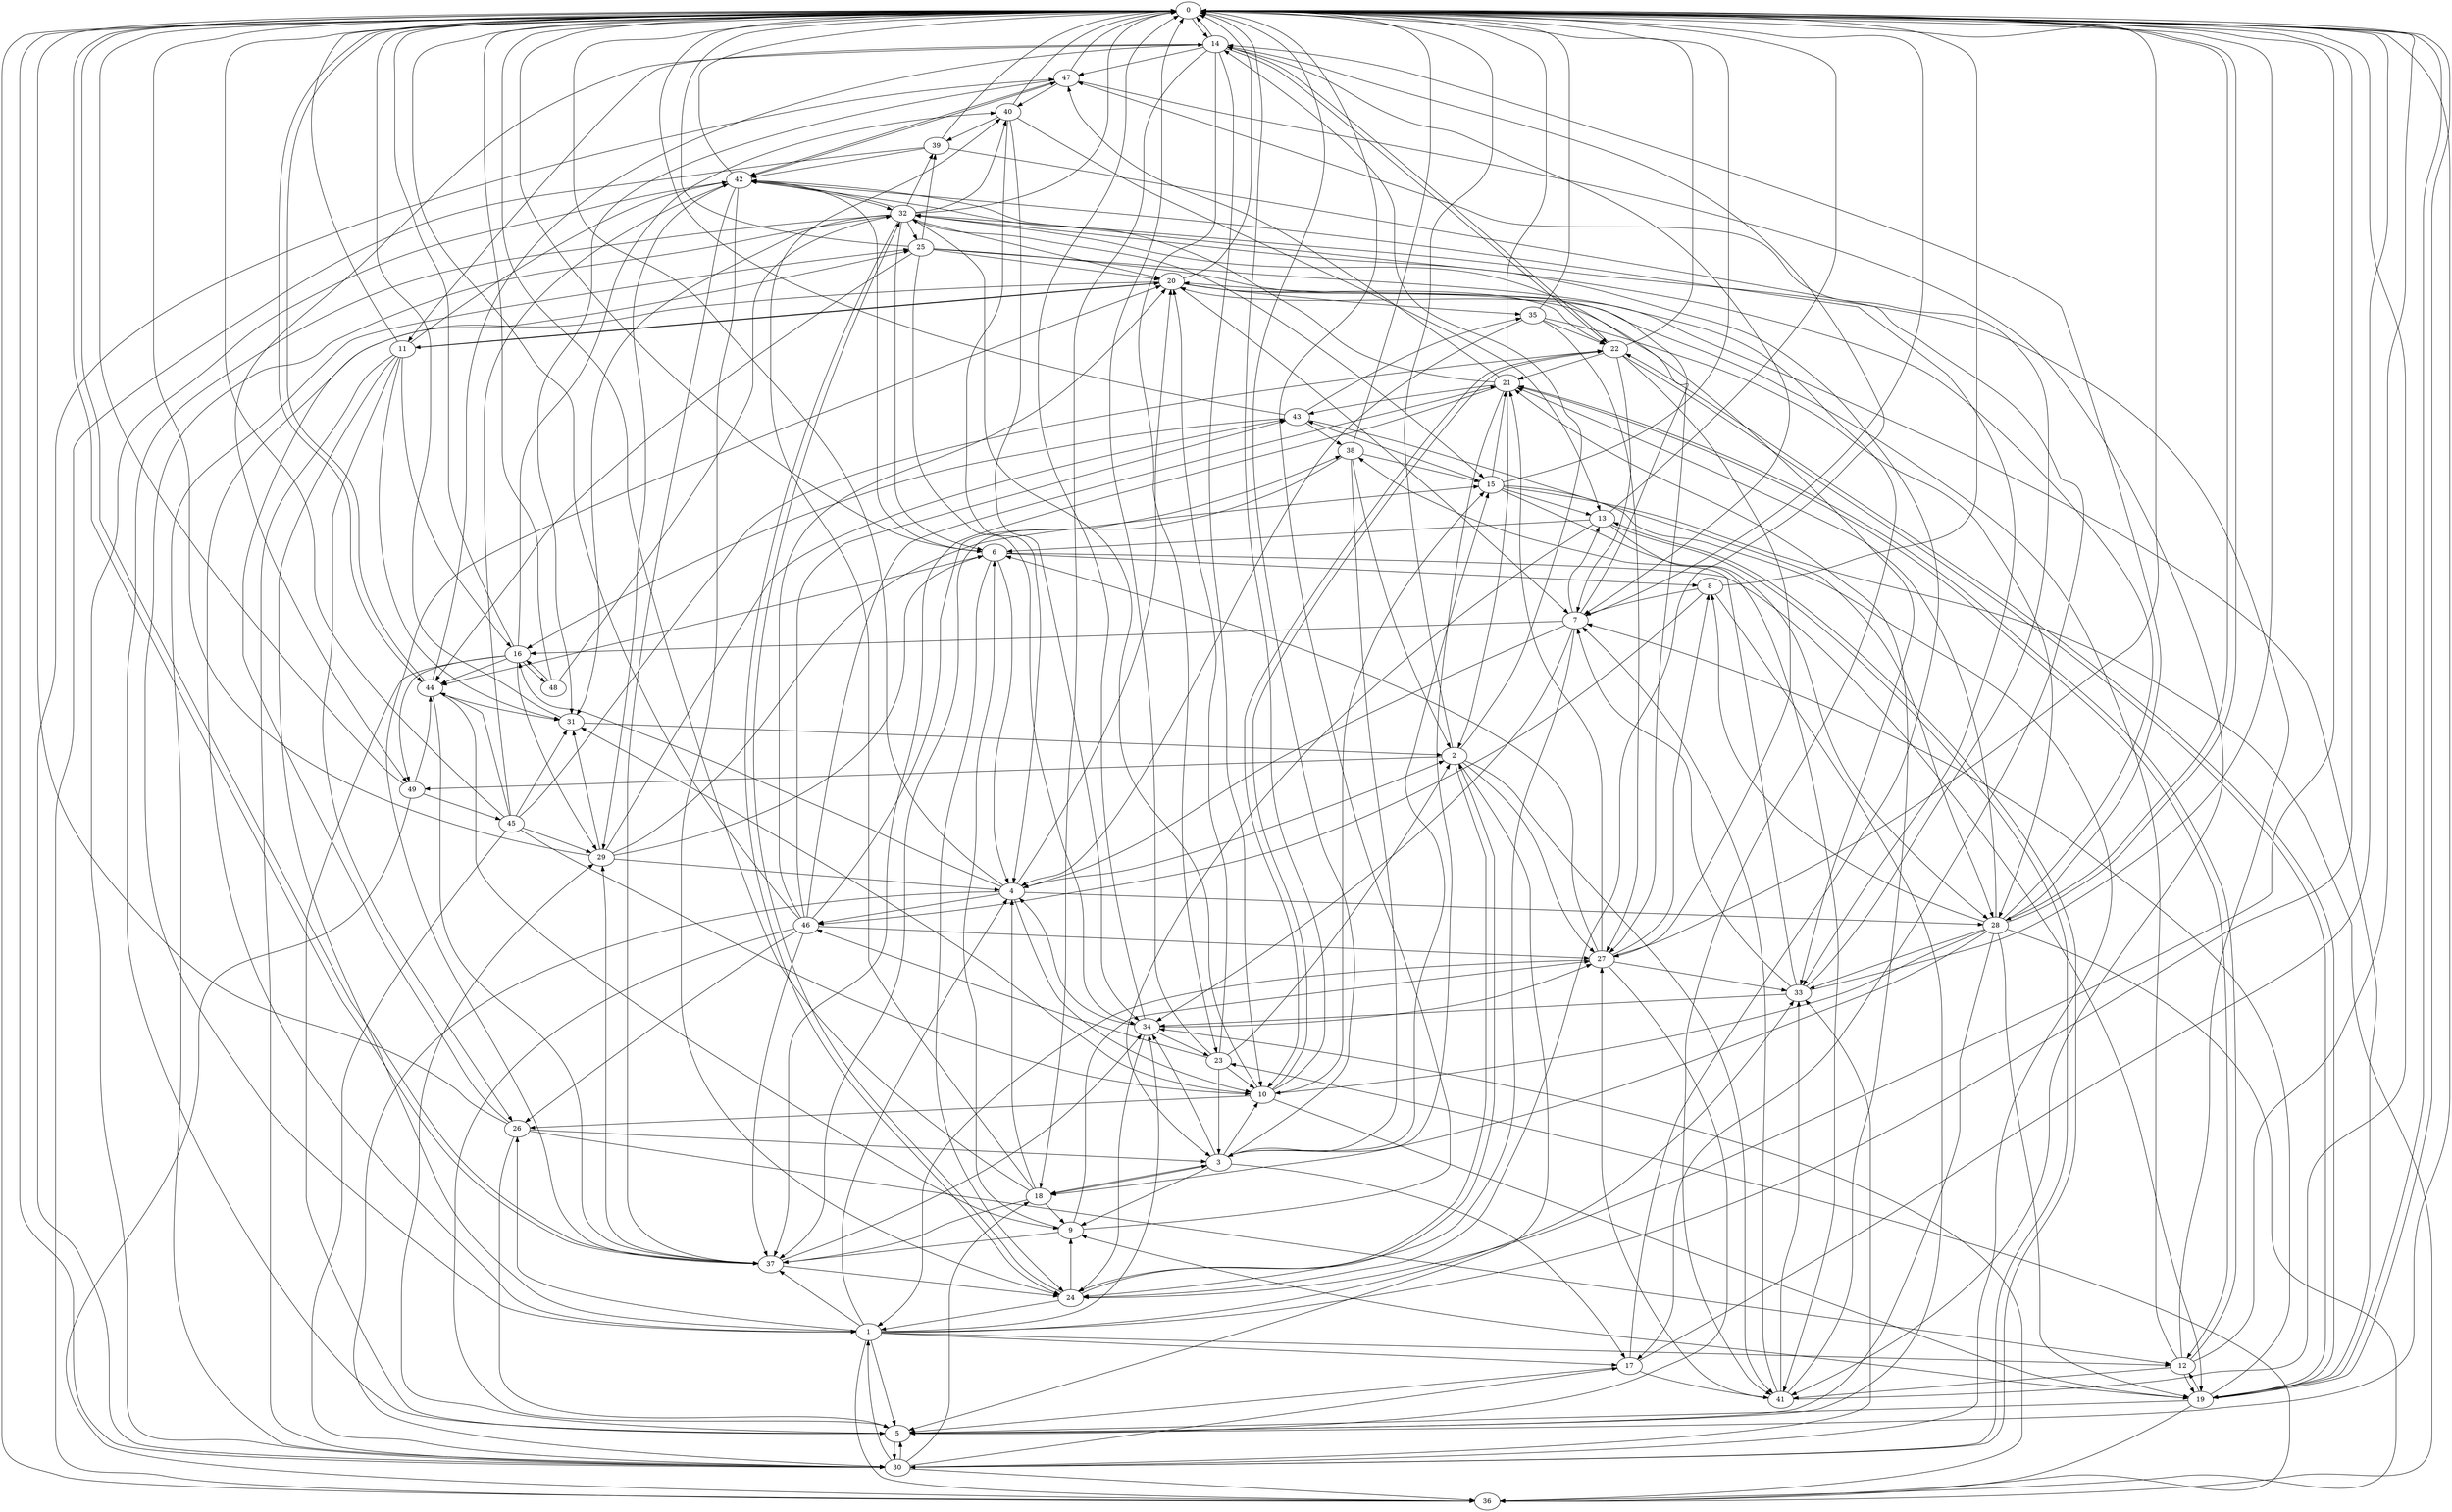 strict digraph "" {
	0	 [component_delay=3];
	14	 [component_delay=3];
	0 -> 14	 [wire_delay=1];
	19	 [component_delay=3];
	0 -> 19	 [wire_delay=1];
	28	 [component_delay=3];
	0 -> 28	 [wire_delay=1];
	37	 [component_delay=3];
	0 -> 37	 [wire_delay=1];
	44	 [component_delay=3];
	0 -> 44	 [wire_delay=1];
	1	 [component_delay=3];
	1 -> 0	 [wire_delay=1];
	4	 [component_delay=3];
	1 -> 4	 [wire_delay=1];
	5	 [component_delay=3];
	1 -> 5	 [wire_delay=1];
	12	 [component_delay=3];
	1 -> 12	 [wire_delay=1];
	17	 [component_delay=3];
	1 -> 17	 [wire_delay=1];
	26	 [component_delay=3];
	1 -> 26	 [wire_delay=1];
	33	 [component_delay=3];
	1 -> 33	 [wire_delay=1];
	34	 [component_delay=3];
	1 -> 34	 [wire_delay=1];
	36	 [component_delay=3];
	1 -> 36	 [wire_delay=1];
	1 -> 37	 [wire_delay=1];
	2	 [component_delay=3];
	2 -> 0	 [wire_delay=1];
	2 -> 5	 [wire_delay=1];
	2 -> 14	 [wire_delay=1];
	24	 [component_delay=3];
	2 -> 24	 [wire_delay=1];
	27	 [component_delay=3];
	2 -> 27	 [wire_delay=1];
	41	 [component_delay=3];
	2 -> 41	 [wire_delay=1];
	49	 [component_delay=3];
	2 -> 49	 [wire_delay=1];
	3	 [component_delay=3];
	3 -> 0	 [wire_delay=1];
	9	 [component_delay=3];
	3 -> 9	 [wire_delay=1];
	10	 [component_delay=3];
	3 -> 10	 [wire_delay=1];
	15	 [component_delay=3];
	3 -> 15	 [wire_delay=1];
	3 -> 17	 [wire_delay=1];
	18	 [component_delay=3];
	3 -> 18	 [wire_delay=1];
	3 -> 34	 [wire_delay=1];
	4 -> 0	 [wire_delay=1];
	4 -> 2	 [wire_delay=1];
	4 -> 10	 [wire_delay=1];
	16	 [component_delay=3];
	4 -> 16	 [wire_delay=1];
	20	 [component_delay=3];
	4 -> 20	 [wire_delay=1];
	4 -> 28	 [wire_delay=1];
	30	 [component_delay=3];
	4 -> 30	 [wire_delay=1];
	46	 [component_delay=3];
	4 -> 46	 [wire_delay=1];
	5 -> 0	 [wire_delay=1];
	29	 [component_delay=3];
	5 -> 29	 [wire_delay=1];
	5 -> 30	 [wire_delay=1];
	6	 [component_delay=3];
	6 -> 0	 [wire_delay=1];
	6 -> 4	 [wire_delay=1];
	8	 [component_delay=3];
	6 -> 8	 [wire_delay=1];
	6 -> 19	 [wire_delay=1];
	6 -> 24	 [wire_delay=1];
	6 -> 44	 [wire_delay=1];
	7	 [component_delay=3];
	7 -> 0	 [wire_delay=1];
	7 -> 4	 [wire_delay=1];
	13	 [component_delay=3];
	7 -> 13	 [wire_delay=1];
	7 -> 16	 [wire_delay=1];
	7 -> 24	 [wire_delay=1];
	32	 [component_delay=3];
	7 -> 32	 [wire_delay=1];
	7 -> 34	 [wire_delay=1];
	8 -> 0	 [wire_delay=1];
	8 -> 5	 [wire_delay=1];
	8 -> 7	 [wire_delay=1];
	8 -> 46	 [wire_delay=1];
	9 -> 0	 [wire_delay=1];
	9 -> 6	 [wire_delay=1];
	9 -> 27	 [wire_delay=1];
	9 -> 37	 [wire_delay=1];
	10 -> 0	 [wire_delay=1];
	10 -> 15	 [wire_delay=1];
	10 -> 19	 [wire_delay=1];
	22	 [component_delay=3];
	10 -> 22	 [wire_delay=1];
	10 -> 26	 [wire_delay=1];
	31	 [component_delay=3];
	10 -> 31	 [wire_delay=1];
	10 -> 32	 [wire_delay=1];
	11	 [component_delay=3];
	11 -> 0	 [wire_delay=1];
	11 -> 1	 [wire_delay=1];
	11 -> 16	 [wire_delay=1];
	11 -> 20	 [wire_delay=1];
	11 -> 26	 [wire_delay=1];
	11 -> 30	 [wire_delay=1];
	11 -> 31	 [wire_delay=1];
	42	 [component_delay=3];
	11 -> 42	 [wire_delay=1];
	12 -> 0	 [wire_delay=1];
	12 -> 19	 [wire_delay=1];
	12 -> 20	 [wire_delay=1];
	21	 [component_delay=3];
	12 -> 21	 [wire_delay=1];
	12 -> 32	 [wire_delay=1];
	12 -> 41	 [wire_delay=1];
	13 -> 0	 [wire_delay=1];
	13 -> 3	 [wire_delay=1];
	13 -> 6	 [wire_delay=1];
	13 -> 30	 [wire_delay=1];
	13 -> 41	 [wire_delay=1];
	14 -> 0	 [wire_delay=1];
	14 -> 7	 [wire_delay=1];
	14 -> 10	 [wire_delay=1];
	14 -> 11	 [wire_delay=1];
	14 -> 18	 [wire_delay=1];
	14 -> 22	 [wire_delay=1];
	23	 [component_delay=3];
	14 -> 23	 [wire_delay=1];
	14 -> 24	 [wire_delay=1];
	47	 [component_delay=3];
	14 -> 47	 [wire_delay=1];
	14 -> 49	 [wire_delay=1];
	15 -> 0	 [wire_delay=1];
	15 -> 13	 [wire_delay=1];
	15 -> 21	 [wire_delay=1];
	15 -> 28	 [wire_delay=1];
	15 -> 30	 [wire_delay=1];
	15 -> 36	 [wire_delay=1];
	43	 [component_delay=3];
	15 -> 43	 [wire_delay=1];
	16 -> 0	 [wire_delay=1];
	16 -> 5	 [wire_delay=1];
	16 -> 29	 [wire_delay=1];
	40	 [component_delay=3];
	16 -> 40	 [wire_delay=1];
	16 -> 44	 [wire_delay=1];
	48	 [component_delay=3];
	16 -> 48	 [wire_delay=1];
	16 -> 49	 [wire_delay=1];
	17 -> 0	 [wire_delay=1];
	17 -> 5	 [wire_delay=1];
	17 -> 41	 [wire_delay=1];
	17 -> 42	 [wire_delay=1];
	18 -> 0	 [wire_delay=1];
	18 -> 3	 [wire_delay=1];
	18 -> 4	 [wire_delay=1];
	18 -> 9	 [wire_delay=1];
	18 -> 37	 [wire_delay=1];
	18 -> 40	 [wire_delay=1];
	19 -> 0	 [wire_delay=1];
	19 -> 5	 [wire_delay=1];
	19 -> 7	 [wire_delay=1];
	19 -> 9	 [wire_delay=1];
	19 -> 12	 [wire_delay=1];
	19 -> 20	 [wire_delay=1];
	19 -> 22	 [wire_delay=1];
	19 -> 36	 [wire_delay=1];
	20 -> 0	 [wire_delay=1];
	20 -> 1	 [wire_delay=1];
	20 -> 7	 [wire_delay=1];
	20 -> 11	 [wire_delay=1];
	20 -> 22	 [wire_delay=1];
	20 -> 33	 [wire_delay=1];
	35	 [component_delay=3];
	20 -> 35	 [wire_delay=1];
	21 -> 0	 [wire_delay=1];
	21 -> 2	 [wire_delay=1];
	21 -> 3	 [wire_delay=1];
	21 -> 12	 [wire_delay=1];
	21 -> 37	 [wire_delay=1];
	21 -> 42	 [wire_delay=1];
	21 -> 43	 [wire_delay=1];
	21 -> 47	 [wire_delay=1];
	22 -> 0	 [wire_delay=1];
	22 -> 7	 [wire_delay=1];
	22 -> 10	 [wire_delay=1];
	22 -> 14	 [wire_delay=1];
	22 -> 19	 [wire_delay=1];
	22 -> 21	 [wire_delay=1];
	22 -> 27	 [wire_delay=1];
	23 -> 0	 [wire_delay=1];
	23 -> 2	 [wire_delay=1];
	23 -> 3	 [wire_delay=1];
	23 -> 10	 [wire_delay=1];
	23 -> 20	 [wire_delay=1];
	23 -> 46	 [wire_delay=1];
	24 -> 0	 [wire_delay=1];
	24 -> 1	 [wire_delay=1];
	24 -> 2	 [wire_delay=1];
	24 -> 9	 [wire_delay=1];
	24 -> 32	 [wire_delay=1];
	25	 [component_delay=3];
	25 -> 0	 [wire_delay=1];
	25 -> 20	 [wire_delay=1];
	25 -> 27	 [wire_delay=1];
	25 -> 34	 [wire_delay=1];
	39	 [component_delay=3];
	25 -> 39	 [wire_delay=1];
	25 -> 41	 [wire_delay=1];
	25 -> 44	 [wire_delay=1];
	26 -> 0	 [wire_delay=1];
	26 -> 3	 [wire_delay=1];
	26 -> 5	 [wire_delay=1];
	26 -> 12	 [wire_delay=1];
	26 -> 25	 [wire_delay=1];
	27 -> 0	 [wire_delay=1];
	27 -> 1	 [wire_delay=1];
	27 -> 5	 [wire_delay=1];
	27 -> 6	 [wire_delay=1];
	27 -> 8	 [wire_delay=1];
	27 -> 21	 [wire_delay=1];
	27 -> 33	 [wire_delay=1];
	28 -> 0	 [wire_delay=1];
	28 -> 5	 [wire_delay=1];
	28 -> 8	 [wire_delay=1];
	28 -> 10	 [wire_delay=1];
	28 -> 14	 [wire_delay=1];
	28 -> 18	 [wire_delay=1];
	28 -> 19	 [wire_delay=1];
	28 -> 21	 [wire_delay=1];
	28 -> 32	 [wire_delay=1];
	28 -> 33	 [wire_delay=1];
	28 -> 36	 [wire_delay=1];
	29 -> 0	 [wire_delay=1];
	29 -> 4	 [wire_delay=1];
	29 -> 6	 [wire_delay=1];
	29 -> 15	 [wire_delay=1];
	29 -> 31	 [wire_delay=1];
	29 -> 43	 [wire_delay=1];
	30 -> 0	 [wire_delay=1];
	30 -> 1	 [wire_delay=1];
	30 -> 5	 [wire_delay=1];
	30 -> 13	 [wire_delay=1];
	30 -> 17	 [wire_delay=1];
	30 -> 18	 [wire_delay=1];
	30 -> 25	 [wire_delay=1];
	30 -> 33	 [wire_delay=1];
	30 -> 36	 [wire_delay=1];
	30 -> 47	 [wire_delay=1];
	31 -> 0	 [wire_delay=1];
	31 -> 2	 [wire_delay=1];
	32 -> 0	 [wire_delay=1];
	32 -> 1	 [wire_delay=1];
	32 -> 5	 [wire_delay=1];
	32 -> 6	 [wire_delay=1];
	32 -> 15	 [wire_delay=1];
	32 -> 20	 [wire_delay=1];
	32 -> 24	 [wire_delay=1];
	32 -> 25	 [wire_delay=1];
	32 -> 31	 [wire_delay=1];
	32 -> 39	 [wire_delay=1];
	32 -> 40	 [wire_delay=1];
	32 -> 42	 [wire_delay=1];
	33 -> 0	 [wire_delay=1];
	33 -> 7	 [wire_delay=1];
	33 -> 34	 [wire_delay=1];
	38	 [component_delay=3];
	33 -> 38	 [wire_delay=1];
	33 -> 47	 [wire_delay=1];
	34 -> 0	 [wire_delay=1];
	34 -> 4	 [wire_delay=1];
	34 -> 23	 [wire_delay=1];
	34 -> 24	 [wire_delay=1];
	34 -> 27	 [wire_delay=1];
	35 -> 0	 [wire_delay=1];
	35 -> 4	 [wire_delay=1];
	35 -> 22	 [wire_delay=1];
	35 -> 27	 [wire_delay=1];
	35 -> 28	 [wire_delay=1];
	36 -> 0	 [wire_delay=1];
	36 -> 23	 [wire_delay=1];
	36 -> 34	 [wire_delay=1];
	37 -> 0	 [wire_delay=1];
	37 -> 20	 [wire_delay=1];
	37 -> 24	 [wire_delay=1];
	37 -> 29	 [wire_delay=1];
	37 -> 34	 [wire_delay=1];
	38 -> 0	 [wire_delay=1];
	38 -> 2	 [wire_delay=1];
	38 -> 3	 [wire_delay=1];
	38 -> 15	 [wire_delay=1];
	38 -> 37	 [wire_delay=1];
	39 -> 0	 [wire_delay=1];
	39 -> 17	 [wire_delay=1];
	39 -> 36	 [wire_delay=1];
	39 -> 42	 [wire_delay=1];
	40 -> 0	 [wire_delay=1];
	40 -> 4	 [wire_delay=1];
	40 -> 13	 [wire_delay=1];
	40 -> 34	 [wire_delay=1];
	40 -> 39	 [wire_delay=1];
	41 -> 0	 [wire_delay=1];
	41 -> 7	 [wire_delay=1];
	41 -> 21	 [wire_delay=1];
	41 -> 27	 [wire_delay=1];
	41 -> 33	 [wire_delay=1];
	42 -> 0	 [wire_delay=1];
	42 -> 6	 [wire_delay=1];
	42 -> 24	 [wire_delay=1];
	42 -> 29	 [wire_delay=1];
	42 -> 30	 [wire_delay=1];
	42 -> 32	 [wire_delay=1];
	42 -> 33	 [wire_delay=1];
	42 -> 37	 [wire_delay=1];
	42 -> 47	 [wire_delay=1];
	43 -> 0	 [wire_delay=1];
	43 -> 16	 [wire_delay=1];
	43 -> 28	 [wire_delay=1];
	43 -> 35	 [wire_delay=1];
	43 -> 38	 [wire_delay=1];
	44 -> 0	 [wire_delay=1];
	44 -> 9	 [wire_delay=1];
	44 -> 14	 [wire_delay=1];
	44 -> 31	 [wire_delay=1];
	44 -> 37	 [wire_delay=1];
	45	 [component_delay=3];
	45 -> 0	 [wire_delay=1];
	45 -> 10	 [wire_delay=1];
	45 -> 22	 [wire_delay=1];
	45 -> 29	 [wire_delay=1];
	45 -> 30	 [wire_delay=1];
	45 -> 31	 [wire_delay=1];
	45 -> 42	 [wire_delay=1];
	45 -> 44	 [wire_delay=1];
	46 -> 0	 [wire_delay=1];
	46 -> 5	 [wire_delay=1];
	46 -> 20	 [wire_delay=1];
	46 -> 21	 [wire_delay=1];
	46 -> 26	 [wire_delay=1];
	46 -> 27	 [wire_delay=1];
	46 -> 37	 [wire_delay=1];
	46 -> 38	 [wire_delay=1];
	46 -> 43	 [wire_delay=1];
	47 -> 0	 [wire_delay=1];
	47 -> 31	 [wire_delay=1];
	47 -> 40	 [wire_delay=1];
	47 -> 41	 [wire_delay=1];
	47 -> 42	 [wire_delay=1];
	48 -> 0	 [wire_delay=1];
	48 -> 16	 [wire_delay=1];
	48 -> 32	 [wire_delay=1];
	49 -> 0	 [wire_delay=1];
	49 -> 36	 [wire_delay=1];
	49 -> 44	 [wire_delay=1];
	49 -> 45	 [wire_delay=1];
}

